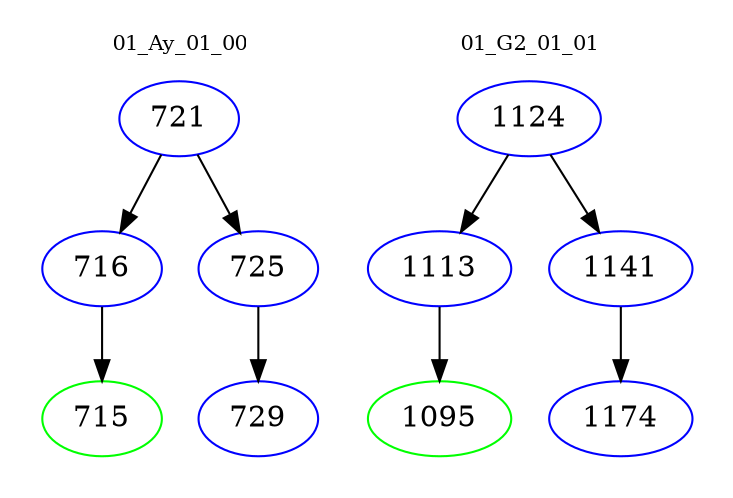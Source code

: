digraph{
subgraph cluster_0 {
color = white
label = "01_Ay_01_00";
fontsize=10;
T0_721 [label="721", color="blue"]
T0_721 -> T0_716 [color="black"]
T0_716 [label="716", color="blue"]
T0_716 -> T0_715 [color="black"]
T0_715 [label="715", color="green"]
T0_721 -> T0_725 [color="black"]
T0_725 [label="725", color="blue"]
T0_725 -> T0_729 [color="black"]
T0_729 [label="729", color="blue"]
}
subgraph cluster_1 {
color = white
label = "01_G2_01_01";
fontsize=10;
T1_1124 [label="1124", color="blue"]
T1_1124 -> T1_1113 [color="black"]
T1_1113 [label="1113", color="blue"]
T1_1113 -> T1_1095 [color="black"]
T1_1095 [label="1095", color="green"]
T1_1124 -> T1_1141 [color="black"]
T1_1141 [label="1141", color="blue"]
T1_1141 -> T1_1174 [color="black"]
T1_1174 [label="1174", color="blue"]
}
}
